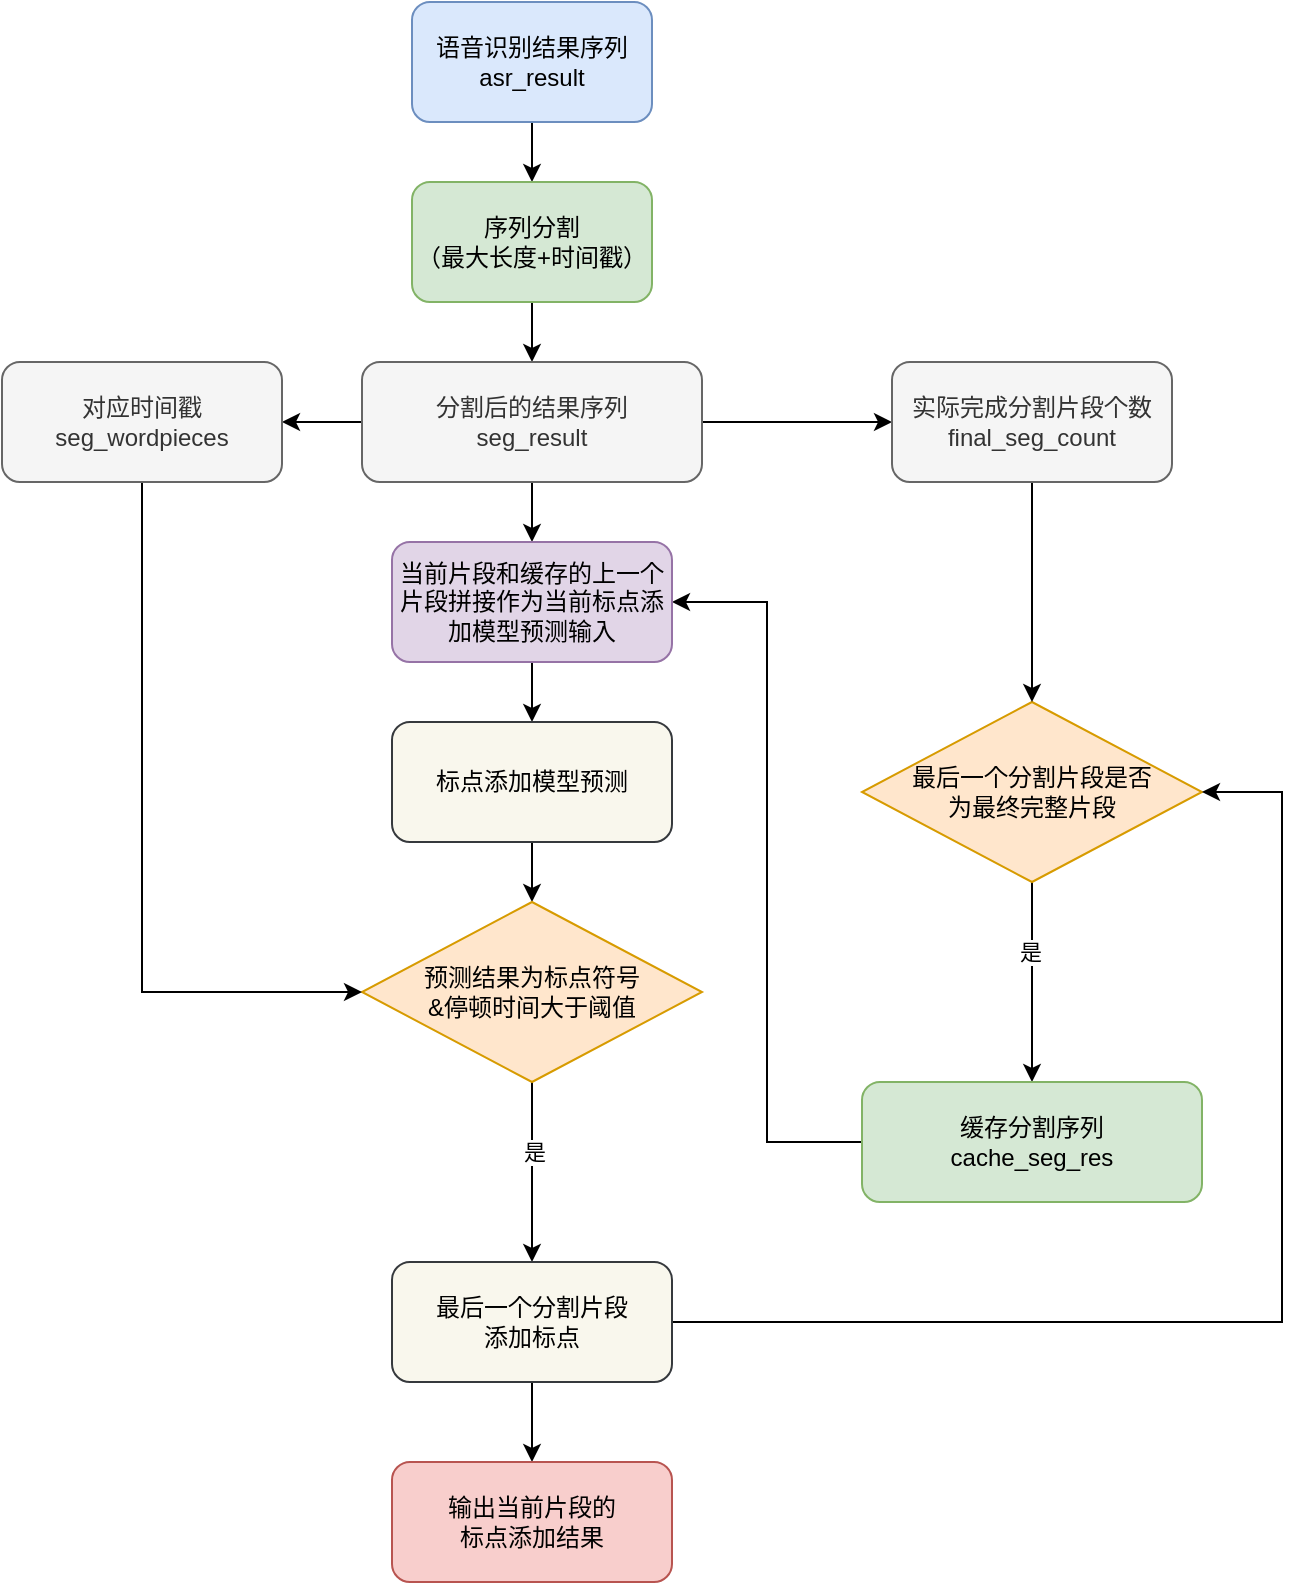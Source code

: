 <mxfile version="20.8.13" type="device"><diagram name="Page-1" id="EfJ5IDikAtVtfpEFpuSq"><mxGraphModel dx="1113" dy="546" grid="1" gridSize="10" guides="1" tooltips="1" connect="1" arrows="1" fold="1" page="1" pageScale="1" pageWidth="827" pageHeight="1169" math="0" shadow="0"><root><mxCell id="0"/><mxCell id="1" parent="0"/><mxCell id="4cNOOqxTYAzG7JnfdWOD-31" style="edgeStyle=orthogonalEdgeStyle;rounded=0;orthogonalLoop=1;jettySize=auto;html=1;exitX=0.5;exitY=1;exitDx=0;exitDy=0;entryX=0.5;entryY=0;entryDx=0;entryDy=0;" edge="1" parent="1" source="4cNOOqxTYAzG7JnfdWOD-2" target="4cNOOqxTYAzG7JnfdWOD-3"><mxGeometry relative="1" as="geometry"/></mxCell><mxCell id="4cNOOqxTYAzG7JnfdWOD-2" value="&lt;div&gt;语音识别结果序列&lt;/div&gt;&lt;div&gt;asr_result&lt;br&gt;&lt;/div&gt;" style="rounded=1;whiteSpace=wrap;html=1;fillColor=#dae8fc;strokeColor=#6c8ebf;" vertex="1" parent="1"><mxGeometry x="245" y="60" width="120" height="60" as="geometry"/></mxCell><mxCell id="4cNOOqxTYAzG7JnfdWOD-32" style="edgeStyle=orthogonalEdgeStyle;rounded=0;orthogonalLoop=1;jettySize=auto;html=1;exitX=0.5;exitY=1;exitDx=0;exitDy=0;entryX=0.5;entryY=0;entryDx=0;entryDy=0;" edge="1" parent="1" source="4cNOOqxTYAzG7JnfdWOD-3" target="4cNOOqxTYAzG7JnfdWOD-4"><mxGeometry relative="1" as="geometry"/></mxCell><mxCell id="4cNOOqxTYAzG7JnfdWOD-3" value="&lt;div&gt;序列分割&lt;/div&gt;&lt;div&gt;（最大长度+时间戳）&lt;br&gt;&lt;/div&gt;" style="rounded=1;whiteSpace=wrap;html=1;fillColor=#d5e8d4;strokeColor=#82b366;" vertex="1" parent="1"><mxGeometry x="245" y="150" width="120" height="60" as="geometry"/></mxCell><mxCell id="4cNOOqxTYAzG7JnfdWOD-10" style="edgeStyle=orthogonalEdgeStyle;rounded=0;orthogonalLoop=1;jettySize=auto;html=1;exitX=1;exitY=0.5;exitDx=0;exitDy=0;entryX=0;entryY=0.5;entryDx=0;entryDy=0;" edge="1" parent="1" source="4cNOOqxTYAzG7JnfdWOD-4" target="4cNOOqxTYAzG7JnfdWOD-9"><mxGeometry relative="1" as="geometry"/></mxCell><mxCell id="4cNOOqxTYAzG7JnfdWOD-15" style="edgeStyle=orthogonalEdgeStyle;rounded=0;orthogonalLoop=1;jettySize=auto;html=1;exitX=0.5;exitY=1;exitDx=0;exitDy=0;" edge="1" parent="1" source="4cNOOqxTYAzG7JnfdWOD-4" target="4cNOOqxTYAzG7JnfdWOD-8"><mxGeometry relative="1" as="geometry"/></mxCell><mxCell id="4cNOOqxTYAzG7JnfdWOD-19" style="edgeStyle=orthogonalEdgeStyle;rounded=0;orthogonalLoop=1;jettySize=auto;html=1;exitX=0;exitY=0.5;exitDx=0;exitDy=0;entryX=1;entryY=0.5;entryDx=0;entryDy=0;" edge="1" parent="1" source="4cNOOqxTYAzG7JnfdWOD-4" target="4cNOOqxTYAzG7JnfdWOD-18"><mxGeometry relative="1" as="geometry"/></mxCell><mxCell id="4cNOOqxTYAzG7JnfdWOD-4" value="&lt;div&gt;分割后的结果序列&lt;/div&gt;&lt;div&gt;seg_result&lt;/div&gt;" style="rounded=1;whiteSpace=wrap;html=1;fillColor=#f5f5f5;fontColor=#333333;strokeColor=#666666;" vertex="1" parent="1"><mxGeometry x="220" y="240" width="170" height="60" as="geometry"/></mxCell><mxCell id="4cNOOqxTYAzG7JnfdWOD-28" style="edgeStyle=orthogonalEdgeStyle;rounded=0;orthogonalLoop=1;jettySize=auto;html=1;exitX=0;exitY=0.5;exitDx=0;exitDy=0;entryX=1;entryY=0.5;entryDx=0;entryDy=0;" edge="1" parent="1" source="4cNOOqxTYAzG7JnfdWOD-35" target="4cNOOqxTYAzG7JnfdWOD-8"><mxGeometry relative="1" as="geometry"><mxPoint x="450" y="640" as="sourcePoint"/></mxGeometry></mxCell><mxCell id="4cNOOqxTYAzG7JnfdWOD-26" style="edgeStyle=orthogonalEdgeStyle;rounded=0;orthogonalLoop=1;jettySize=auto;html=1;exitX=0.5;exitY=1;exitDx=0;exitDy=0;entryX=0.5;entryY=0;entryDx=0;entryDy=0;" edge="1" parent="1" source="4cNOOqxTYAzG7JnfdWOD-6" target="4cNOOqxTYAzG7JnfdWOD-35"><mxGeometry relative="1" as="geometry"><mxPoint x="555" y="610" as="targetPoint"/></mxGeometry></mxCell><mxCell id="4cNOOqxTYAzG7JnfdWOD-30" value="是" style="edgeLabel;html=1;align=center;verticalAlign=middle;resizable=0;points=[];" vertex="1" connectable="0" parent="4cNOOqxTYAzG7JnfdWOD-26"><mxGeometry x="-0.309" y="-1" relative="1" as="geometry"><mxPoint as="offset"/></mxGeometry></mxCell><mxCell id="4cNOOqxTYAzG7JnfdWOD-6" value="&lt;div&gt;最后一个分割片段是否&lt;/div&gt;&lt;div&gt;为最终完整片段&lt;/div&gt;" style="rhombus;whiteSpace=wrap;html=1;fillColor=#ffe6cc;strokeColor=#d79b00;" vertex="1" parent="1"><mxGeometry x="470" y="410" width="170" height="90" as="geometry"/></mxCell><mxCell id="4cNOOqxTYAzG7JnfdWOD-16" style="edgeStyle=orthogonalEdgeStyle;rounded=0;orthogonalLoop=1;jettySize=auto;html=1;exitX=0.5;exitY=1;exitDx=0;exitDy=0;entryX=0.5;entryY=0;entryDx=0;entryDy=0;" edge="1" parent="1" source="4cNOOqxTYAzG7JnfdWOD-8" target="4cNOOqxTYAzG7JnfdWOD-14"><mxGeometry relative="1" as="geometry"/></mxCell><mxCell id="4cNOOqxTYAzG7JnfdWOD-8" value="当前片段和缓存的上一个片段拼接作为当前标点添加模型预测输入" style="rounded=1;whiteSpace=wrap;html=1;fillColor=#e1d5e7;strokeColor=#9673a6;" vertex="1" parent="1"><mxGeometry x="235" y="330" width="140" height="60" as="geometry"/></mxCell><mxCell id="4cNOOqxTYAzG7JnfdWOD-11" style="edgeStyle=orthogonalEdgeStyle;rounded=0;orthogonalLoop=1;jettySize=auto;html=1;exitX=0.5;exitY=1;exitDx=0;exitDy=0;" edge="1" parent="1" source="4cNOOqxTYAzG7JnfdWOD-9" target="4cNOOqxTYAzG7JnfdWOD-6"><mxGeometry relative="1" as="geometry"/></mxCell><mxCell id="4cNOOqxTYAzG7JnfdWOD-9" value="&lt;div&gt;实际完成分割片段个数&lt;/div&gt;&lt;div&gt;final_seg_count&lt;br&gt;&lt;/div&gt;" style="rounded=1;whiteSpace=wrap;html=1;fillColor=#f5f5f5;fontColor=#333333;strokeColor=#666666;" vertex="1" parent="1"><mxGeometry x="485" y="240" width="140" height="60" as="geometry"/></mxCell><mxCell id="4cNOOqxTYAzG7JnfdWOD-21" style="edgeStyle=orthogonalEdgeStyle;rounded=0;orthogonalLoop=1;jettySize=auto;html=1;exitX=0.5;exitY=1;exitDx=0;exitDy=0;entryX=0.5;entryY=0;entryDx=0;entryDy=0;" edge="1" parent="1" source="4cNOOqxTYAzG7JnfdWOD-14" target="4cNOOqxTYAzG7JnfdWOD-17"><mxGeometry relative="1" as="geometry"/></mxCell><mxCell id="4cNOOqxTYAzG7JnfdWOD-14" value="标点添加模型预测" style="rounded=1;whiteSpace=wrap;html=1;fillColor=#f9f7ed;strokeColor=#36393d;" vertex="1" parent="1"><mxGeometry x="235" y="420" width="140" height="60" as="geometry"/></mxCell><mxCell id="4cNOOqxTYAzG7JnfdWOD-23" style="edgeStyle=orthogonalEdgeStyle;rounded=0;orthogonalLoop=1;jettySize=auto;html=1;exitX=0.5;exitY=1;exitDx=0;exitDy=0;" edge="1" parent="1" source="4cNOOqxTYAzG7JnfdWOD-17" target="4cNOOqxTYAzG7JnfdWOD-22"><mxGeometry relative="1" as="geometry"/></mxCell><mxCell id="4cNOOqxTYAzG7JnfdWOD-24" value="是" style="edgeLabel;html=1;align=center;verticalAlign=middle;resizable=0;points=[];" vertex="1" connectable="0" parent="4cNOOqxTYAzG7JnfdWOD-23"><mxGeometry x="-0.225" y="1" relative="1" as="geometry"><mxPoint as="offset"/></mxGeometry></mxCell><mxCell id="4cNOOqxTYAzG7JnfdWOD-17" value="&lt;div&gt;预测结果为标点符号&lt;/div&gt;&lt;div&gt;&amp;amp;停顿时间大于阈值&lt;br&gt;&lt;/div&gt;" style="rhombus;whiteSpace=wrap;html=1;fillColor=#ffe6cc;strokeColor=#d79b00;" vertex="1" parent="1"><mxGeometry x="220" y="510" width="170" height="90" as="geometry"/></mxCell><mxCell id="4cNOOqxTYAzG7JnfdWOD-20" style="edgeStyle=orthogonalEdgeStyle;rounded=0;orthogonalLoop=1;jettySize=auto;html=1;exitX=0.5;exitY=1;exitDx=0;exitDy=0;entryX=0;entryY=0.5;entryDx=0;entryDy=0;" edge="1" parent="1" source="4cNOOqxTYAzG7JnfdWOD-18" target="4cNOOqxTYAzG7JnfdWOD-17"><mxGeometry relative="1" as="geometry"/></mxCell><mxCell id="4cNOOqxTYAzG7JnfdWOD-18" value="&lt;div&gt;对应时间戳&lt;/div&gt;&lt;div&gt;seg_wordpieces&lt;/div&gt;" style="rounded=1;whiteSpace=wrap;html=1;fillColor=#f5f5f5;fontColor=#333333;strokeColor=#666666;" vertex="1" parent="1"><mxGeometry x="40" y="240" width="140" height="60" as="geometry"/></mxCell><mxCell id="4cNOOqxTYAzG7JnfdWOD-29" style="edgeStyle=orthogonalEdgeStyle;rounded=0;orthogonalLoop=1;jettySize=auto;html=1;exitX=1;exitY=0.5;exitDx=0;exitDy=0;entryX=1;entryY=0.5;entryDx=0;entryDy=0;" edge="1" parent="1" source="4cNOOqxTYAzG7JnfdWOD-22" target="4cNOOqxTYAzG7JnfdWOD-6"><mxGeometry relative="1" as="geometry"><Array as="points"><mxPoint x="680" y="720"/><mxPoint x="680" y="455"/></Array></mxGeometry></mxCell><mxCell id="4cNOOqxTYAzG7JnfdWOD-34" style="edgeStyle=orthogonalEdgeStyle;rounded=0;orthogonalLoop=1;jettySize=auto;html=1;exitX=0.5;exitY=1;exitDx=0;exitDy=0;" edge="1" parent="1" source="4cNOOqxTYAzG7JnfdWOD-22" target="4cNOOqxTYAzG7JnfdWOD-33"><mxGeometry relative="1" as="geometry"/></mxCell><mxCell id="4cNOOqxTYAzG7JnfdWOD-22" value="&lt;div&gt;最后一个分割片段&lt;/div&gt;&lt;div&gt;添加标点&lt;/div&gt;" style="rounded=1;whiteSpace=wrap;html=1;fillColor=#f9f7ed;strokeColor=#36393d;" vertex="1" parent="1"><mxGeometry x="235" y="690" width="140" height="60" as="geometry"/></mxCell><mxCell id="4cNOOqxTYAzG7JnfdWOD-33" value="&lt;div&gt;输出当前片段的&lt;/div&gt;&lt;div&gt;标点添加结果&lt;/div&gt;" style="rounded=1;whiteSpace=wrap;html=1;fillColor=#f8cecc;strokeColor=#b85450;" vertex="1" parent="1"><mxGeometry x="235" y="790" width="140" height="60" as="geometry"/></mxCell><mxCell id="4cNOOqxTYAzG7JnfdWOD-35" value="&lt;div&gt;缓存分割序列&lt;/div&gt;&lt;div&gt;cache_seg_res&lt;br&gt;&lt;/div&gt;" style="rounded=1;whiteSpace=wrap;html=1;fillColor=#d5e8d4;strokeColor=#82b366;" vertex="1" parent="1"><mxGeometry x="470" y="600" width="170" height="60" as="geometry"/></mxCell></root></mxGraphModel></diagram></mxfile>